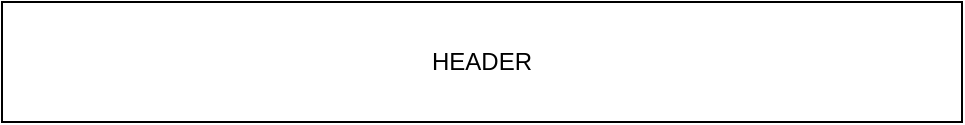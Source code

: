 <mxfile version="26.0.16">
  <diagram name="Page-1" id="endmko6rDrUIVpkN2nHj">
    <mxGraphModel dx="1042" dy="565" grid="1" gridSize="10" guides="1" tooltips="1" connect="1" arrows="1" fold="1" page="1" pageScale="1" pageWidth="850" pageHeight="1100" math="0" shadow="0">
      <root>
        <mxCell id="0" />
        <mxCell id="1" parent="0" />
        <mxCell id="nOnsmitZRyfD5U_ARc4g-1" value="HEADER" style="rounded=0;whiteSpace=wrap;html=1;" vertex="1" parent="1">
          <mxGeometry x="40" y="20" width="480" height="60" as="geometry" />
        </mxCell>
      </root>
    </mxGraphModel>
  </diagram>
</mxfile>
